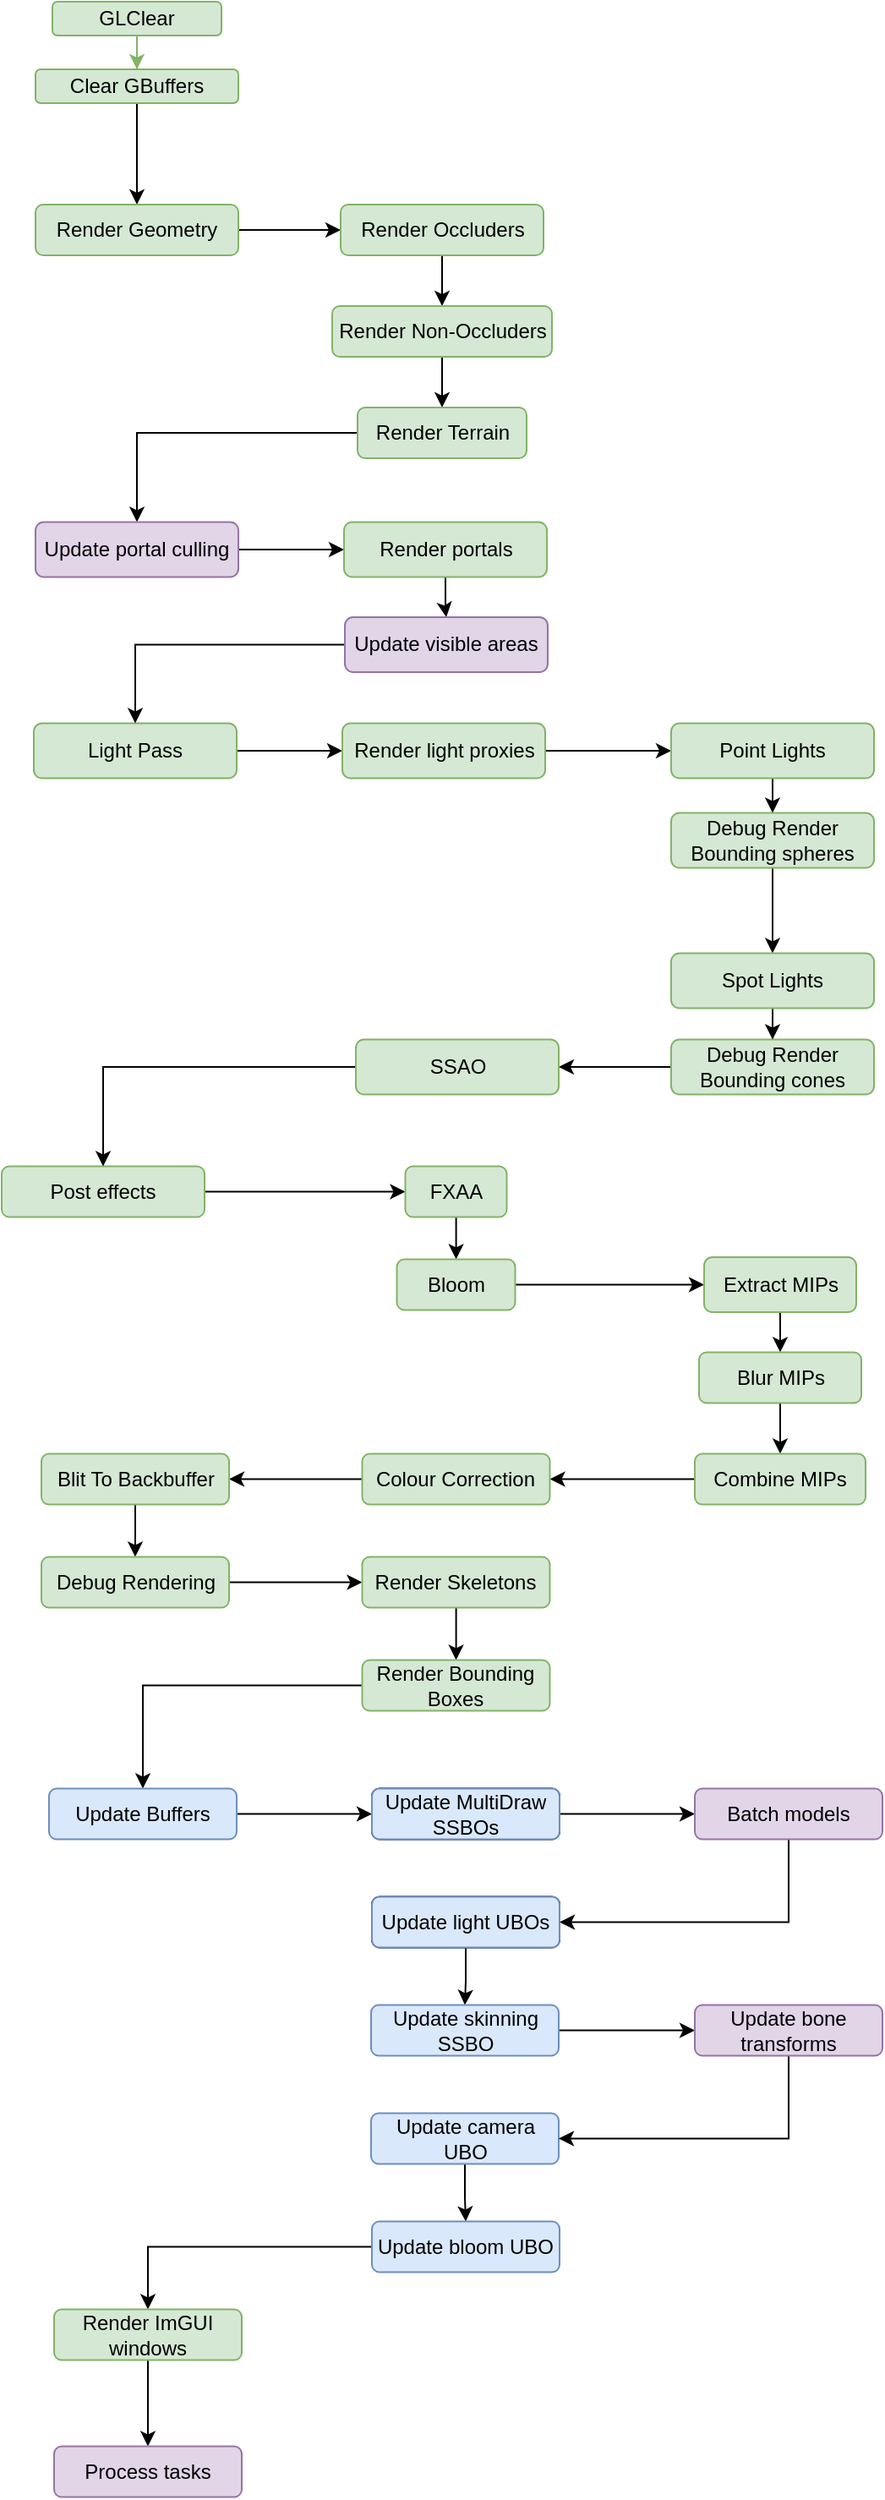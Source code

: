 <mxfile version="20.5.3" type="device"><diagram id="C5RBs43oDa-KdzZeNtuy" name="Page-1"><mxGraphModel dx="1178" dy="641" grid="0" gridSize="10" guides="1" tooltips="1" connect="1" arrows="1" fold="1" page="0" pageScale="1" pageWidth="827" pageHeight="1169" math="0" shadow="0"><root><mxCell id="WIyWlLk6GJQsqaUBKTNV-0"/><mxCell id="WIyWlLk6GJQsqaUBKTNV-1" parent="WIyWlLk6GJQsqaUBKTNV-0"/><mxCell id="azEwb-M1wzcPMQj55w-4-2" value="" style="edgeStyle=orthogonalEdgeStyle;rounded=0;orthogonalLoop=1;jettySize=auto;html=1;fillColor=#d5e8d4;strokeColor=#82b366;" edge="1" parent="WIyWlLk6GJQsqaUBKTNV-1" source="azEwb-M1wzcPMQj55w-4-0" target="azEwb-M1wzcPMQj55w-4-1"><mxGeometry relative="1" as="geometry"/></mxCell><mxCell id="azEwb-M1wzcPMQj55w-4-0" value="GLClear" style="rounded=1;whiteSpace=wrap;html=1;fillColor=#d5e8d4;strokeColor=#82b366;" vertex="1" parent="WIyWlLk6GJQsqaUBKTNV-1"><mxGeometry x="38" y="8" width="100" height="20" as="geometry"/></mxCell><mxCell id="azEwb-M1wzcPMQj55w-4-4" value="" style="edgeStyle=orthogonalEdgeStyle;rounded=0;orthogonalLoop=1;jettySize=auto;html=1;" edge="1" parent="WIyWlLk6GJQsqaUBKTNV-1" source="azEwb-M1wzcPMQj55w-4-1" target="azEwb-M1wzcPMQj55w-4-3"><mxGeometry relative="1" as="geometry"/></mxCell><mxCell id="azEwb-M1wzcPMQj55w-4-1" value="Clear GBuffers" style="rounded=1;whiteSpace=wrap;html=1;fillColor=#d5e8d4;strokeColor=#82b366;" vertex="1" parent="WIyWlLk6GJQsqaUBKTNV-1"><mxGeometry x="28" y="48" width="120" height="20" as="geometry"/></mxCell><mxCell id="azEwb-M1wzcPMQj55w-4-6" value="" style="edgeStyle=orthogonalEdgeStyle;rounded=0;orthogonalLoop=1;jettySize=auto;html=1;" edge="1" parent="WIyWlLk6GJQsqaUBKTNV-1" source="azEwb-M1wzcPMQj55w-4-3" target="azEwb-M1wzcPMQj55w-4-5"><mxGeometry relative="1" as="geometry"/></mxCell><mxCell id="azEwb-M1wzcPMQj55w-4-3" value="Render Geometry" style="whiteSpace=wrap;html=1;rounded=1;fillColor=#d5e8d4;strokeColor=#82b366;" vertex="1" parent="WIyWlLk6GJQsqaUBKTNV-1"><mxGeometry x="28" y="128" width="120" height="30" as="geometry"/></mxCell><mxCell id="azEwb-M1wzcPMQj55w-4-8" value="" style="edgeStyle=orthogonalEdgeStyle;rounded=0;orthogonalLoop=1;jettySize=auto;html=1;" edge="1" parent="WIyWlLk6GJQsqaUBKTNV-1" source="azEwb-M1wzcPMQj55w-4-5" target="azEwb-M1wzcPMQj55w-4-7"><mxGeometry relative="1" as="geometry"/></mxCell><mxCell id="azEwb-M1wzcPMQj55w-4-5" value="Render Occluders" style="whiteSpace=wrap;html=1;rounded=1;fillColor=#d5e8d4;strokeColor=#82b366;" vertex="1" parent="WIyWlLk6GJQsqaUBKTNV-1"><mxGeometry x="208.5" y="128" width="120" height="30" as="geometry"/></mxCell><mxCell id="azEwb-M1wzcPMQj55w-4-53" value="" style="edgeStyle=orthogonalEdgeStyle;rounded=0;orthogonalLoop=1;jettySize=auto;html=1;" edge="1" parent="WIyWlLk6GJQsqaUBKTNV-1" source="azEwb-M1wzcPMQj55w-4-7" target="azEwb-M1wzcPMQj55w-4-9"><mxGeometry relative="1" as="geometry"/></mxCell><mxCell id="azEwb-M1wzcPMQj55w-4-7" value="Render Non-Occluders" style="whiteSpace=wrap;html=1;rounded=1;fillColor=#d5e8d4;strokeColor=#82b366;" vertex="1" parent="WIyWlLk6GJQsqaUBKTNV-1"><mxGeometry x="203.5" y="188" width="130" height="30" as="geometry"/></mxCell><mxCell id="azEwb-M1wzcPMQj55w-4-12" value="" style="edgeStyle=orthogonalEdgeStyle;rounded=0;orthogonalLoop=1;jettySize=auto;html=1;entryX=0.5;entryY=0;entryDx=0;entryDy=0;exitX=0;exitY=0.5;exitDx=0;exitDy=0;" edge="1" parent="WIyWlLk6GJQsqaUBKTNV-1" source="azEwb-M1wzcPMQj55w-4-9" target="azEwb-M1wzcPMQj55w-4-11"><mxGeometry relative="1" as="geometry"><mxPoint x="218.5" y="332" as="sourcePoint"/></mxGeometry></mxCell><mxCell id="azEwb-M1wzcPMQj55w-4-9" value="Render Terrain" style="whiteSpace=wrap;html=1;rounded=1;fillColor=#d5e8d4;strokeColor=#82b366;" vertex="1" parent="WIyWlLk6GJQsqaUBKTNV-1"><mxGeometry x="218.5" y="248" width="100" height="30" as="geometry"/></mxCell><mxCell id="azEwb-M1wzcPMQj55w-4-72" style="edgeStyle=orthogonalEdgeStyle;rounded=0;orthogonalLoop=1;jettySize=auto;html=1;" edge="1" parent="WIyWlLk6GJQsqaUBKTNV-1" source="azEwb-M1wzcPMQj55w-4-11" target="azEwb-M1wzcPMQj55w-4-71"><mxGeometry relative="1" as="geometry"/></mxCell><mxCell id="azEwb-M1wzcPMQj55w-4-11" value="Update portal culling" style="whiteSpace=wrap;html=1;rounded=1;fillColor=#e1d5e7;strokeColor=#9673a6;" vertex="1" parent="WIyWlLk6GJQsqaUBKTNV-1"><mxGeometry x="28" y="315.75" width="120" height="32.5" as="geometry"/></mxCell><mxCell id="azEwb-M1wzcPMQj55w-4-16" value="" style="edgeStyle=orthogonalEdgeStyle;rounded=0;orthogonalLoop=1;jettySize=auto;html=1;exitX=1;exitY=0.5;exitDx=0;exitDy=0;entryX=0;entryY=0.5;entryDx=0;entryDy=0;" edge="1" parent="WIyWlLk6GJQsqaUBKTNV-1" source="azEwb-M1wzcPMQj55w-4-13" target="azEwb-M1wzcPMQj55w-4-15"><mxGeometry relative="1" as="geometry"/></mxCell><mxCell id="azEwb-M1wzcPMQj55w-4-13" value="Post effects" style="whiteSpace=wrap;html=1;rounded=1;fillColor=#d5e8d4;strokeColor=#82b366;" vertex="1" parent="WIyWlLk6GJQsqaUBKTNV-1"><mxGeometry x="8" y="696.75" width="120" height="30" as="geometry"/></mxCell><mxCell id="azEwb-M1wzcPMQj55w-4-18" value="" style="edgeStyle=orthogonalEdgeStyle;rounded=0;orthogonalLoop=1;jettySize=auto;html=1;" edge="1" parent="WIyWlLk6GJQsqaUBKTNV-1" source="azEwb-M1wzcPMQj55w-4-15" target="azEwb-M1wzcPMQj55w-4-17"><mxGeometry relative="1" as="geometry"/></mxCell><mxCell id="azEwb-M1wzcPMQj55w-4-15" value="FXAA" style="whiteSpace=wrap;html=1;rounded=1;fillColor=#d5e8d4;strokeColor=#82b366;" vertex="1" parent="WIyWlLk6GJQsqaUBKTNV-1"><mxGeometry x="246.75" y="696.75" width="60" height="30" as="geometry"/></mxCell><mxCell id="azEwb-M1wzcPMQj55w-4-20" value="" style="edgeStyle=orthogonalEdgeStyle;rounded=0;orthogonalLoop=1;jettySize=auto;html=1;" edge="1" parent="WIyWlLk6GJQsqaUBKTNV-1" source="azEwb-M1wzcPMQj55w-4-17" target="azEwb-M1wzcPMQj55w-4-19"><mxGeometry relative="1" as="geometry"/></mxCell><mxCell id="azEwb-M1wzcPMQj55w-4-17" value="Bloom" style="whiteSpace=wrap;html=1;rounded=1;fillColor=#d5e8d4;strokeColor=#82b366;" vertex="1" parent="WIyWlLk6GJQsqaUBKTNV-1"><mxGeometry x="241.75" y="751.75" width="70" height="30" as="geometry"/></mxCell><mxCell id="azEwb-M1wzcPMQj55w-4-22" value="" style="edgeStyle=orthogonalEdgeStyle;rounded=0;orthogonalLoop=1;jettySize=auto;html=1;" edge="1" parent="WIyWlLk6GJQsqaUBKTNV-1" source="azEwb-M1wzcPMQj55w-4-19" target="azEwb-M1wzcPMQj55w-4-21"><mxGeometry relative="1" as="geometry"/></mxCell><mxCell id="azEwb-M1wzcPMQj55w-4-19" value="Extract MIPs" style="whiteSpace=wrap;html=1;rounded=1;fillColor=#d5e8d4;strokeColor=#82b366;" vertex="1" parent="WIyWlLk6GJQsqaUBKTNV-1"><mxGeometry x="423.5" y="750.5" width="90" height="32.5" as="geometry"/></mxCell><mxCell id="azEwb-M1wzcPMQj55w-4-24" value="" style="edgeStyle=orthogonalEdgeStyle;rounded=0;orthogonalLoop=1;jettySize=auto;html=1;" edge="1" parent="WIyWlLk6GJQsqaUBKTNV-1" source="azEwb-M1wzcPMQj55w-4-21" target="azEwb-M1wzcPMQj55w-4-23"><mxGeometry relative="1" as="geometry"/></mxCell><mxCell id="azEwb-M1wzcPMQj55w-4-21" value="Blur MIPs" style="whiteSpace=wrap;html=1;rounded=1;fillColor=#d5e8d4;strokeColor=#82b366;" vertex="1" parent="WIyWlLk6GJQsqaUBKTNV-1"><mxGeometry x="420.5" y="806.75" width="96" height="30" as="geometry"/></mxCell><mxCell id="azEwb-M1wzcPMQj55w-4-26" value="" style="edgeStyle=orthogonalEdgeStyle;rounded=0;orthogonalLoop=1;jettySize=auto;html=1;entryX=1;entryY=0.5;entryDx=0;entryDy=0;" edge="1" parent="WIyWlLk6GJQsqaUBKTNV-1" source="azEwb-M1wzcPMQj55w-4-23" target="azEwb-M1wzcPMQj55w-4-25"><mxGeometry relative="1" as="geometry"><mxPoint x="361" y="881.779" as="targetPoint"/></mxGeometry></mxCell><mxCell id="azEwb-M1wzcPMQj55w-4-23" value="Combine MIPs" style="whiteSpace=wrap;html=1;rounded=1;fillColor=#d5e8d4;strokeColor=#82b366;" vertex="1" parent="WIyWlLk6GJQsqaUBKTNV-1"><mxGeometry x="418" y="866.75" width="101" height="30" as="geometry"/></mxCell><mxCell id="azEwb-M1wzcPMQj55w-4-30" value="" style="edgeStyle=orthogonalEdgeStyle;rounded=0;orthogonalLoop=1;jettySize=auto;html=1;" edge="1" parent="WIyWlLk6GJQsqaUBKTNV-1" source="azEwb-M1wzcPMQj55w-4-25" target="azEwb-M1wzcPMQj55w-4-29"><mxGeometry relative="1" as="geometry"/></mxCell><mxCell id="azEwb-M1wzcPMQj55w-4-25" value="Colour Correction" style="whiteSpace=wrap;html=1;rounded=1;fillColor=#d5e8d4;strokeColor=#82b366;" vertex="1" parent="WIyWlLk6GJQsqaUBKTNV-1"><mxGeometry x="221.25" y="866.75" width="111" height="30" as="geometry"/></mxCell><mxCell id="azEwb-M1wzcPMQj55w-4-32" value="" style="edgeStyle=orthogonalEdgeStyle;rounded=0;orthogonalLoop=1;jettySize=auto;html=1;" edge="1" parent="WIyWlLk6GJQsqaUBKTNV-1" source="azEwb-M1wzcPMQj55w-4-29" target="azEwb-M1wzcPMQj55w-4-31"><mxGeometry relative="1" as="geometry"/></mxCell><mxCell id="azEwb-M1wzcPMQj55w-4-29" value="Blit To Backbuffer" style="whiteSpace=wrap;html=1;rounded=1;fillColor=#d5e8d4;strokeColor=#82b366;" vertex="1" parent="WIyWlLk6GJQsqaUBKTNV-1"><mxGeometry x="31.5" y="866.75" width="111" height="30" as="geometry"/></mxCell><mxCell id="azEwb-M1wzcPMQj55w-4-34" value="" style="edgeStyle=orthogonalEdgeStyle;rounded=0;orthogonalLoop=1;jettySize=auto;html=1;" edge="1" parent="WIyWlLk6GJQsqaUBKTNV-1" source="azEwb-M1wzcPMQj55w-4-31" target="azEwb-M1wzcPMQj55w-4-33"><mxGeometry relative="1" as="geometry"/></mxCell><mxCell id="azEwb-M1wzcPMQj55w-4-31" value="Debug Rendering" style="whiteSpace=wrap;html=1;rounded=1;fillColor=#d5e8d4;strokeColor=#82b366;" vertex="1" parent="WIyWlLk6GJQsqaUBKTNV-1"><mxGeometry x="31.5" y="927.75" width="111" height="30" as="geometry"/></mxCell><mxCell id="azEwb-M1wzcPMQj55w-4-36" value="" style="edgeStyle=orthogonalEdgeStyle;rounded=0;orthogonalLoop=1;jettySize=auto;html=1;" edge="1" parent="WIyWlLk6GJQsqaUBKTNV-1" source="azEwb-M1wzcPMQj55w-4-33" target="azEwb-M1wzcPMQj55w-4-35"><mxGeometry relative="1" as="geometry"/></mxCell><mxCell id="azEwb-M1wzcPMQj55w-4-33" value="Render Skeletons" style="whiteSpace=wrap;html=1;rounded=1;fillColor=#d5e8d4;strokeColor=#82b366;" vertex="1" parent="WIyWlLk6GJQsqaUBKTNV-1"><mxGeometry x="221.25" y="927.75" width="111" height="30" as="geometry"/></mxCell><mxCell id="azEwb-M1wzcPMQj55w-4-55" value="" style="edgeStyle=orthogonalEdgeStyle;rounded=0;orthogonalLoop=1;jettySize=auto;html=1;" edge="1" parent="WIyWlLk6GJQsqaUBKTNV-1" source="azEwb-M1wzcPMQj55w-4-35" target="azEwb-M1wzcPMQj55w-4-54"><mxGeometry relative="1" as="geometry"/></mxCell><mxCell id="azEwb-M1wzcPMQj55w-4-35" value="Render Bounding Boxes" style="whiteSpace=wrap;html=1;rounded=1;fillColor=#d5e8d4;strokeColor=#82b366;" vertex="1" parent="WIyWlLk6GJQsqaUBKTNV-1"><mxGeometry x="221.25" y="988.75" width="111" height="30" as="geometry"/></mxCell><mxCell id="azEwb-M1wzcPMQj55w-4-40" value="" style="edgeStyle=orthogonalEdgeStyle;rounded=0;orthogonalLoop=1;jettySize=auto;html=1;" edge="1" parent="WIyWlLk6GJQsqaUBKTNV-1" source="azEwb-M1wzcPMQj55w-4-37" target="azEwb-M1wzcPMQj55w-4-39"><mxGeometry relative="1" as="geometry"/></mxCell><mxCell id="azEwb-M1wzcPMQj55w-4-37" value="Light Pass" style="whiteSpace=wrap;html=1;rounded=1;fillColor=#d5e8d4;strokeColor=#82b366;" vertex="1" parent="WIyWlLk6GJQsqaUBKTNV-1"><mxGeometry x="27" y="434.75" width="120" height="32.5" as="geometry"/></mxCell><mxCell id="azEwb-M1wzcPMQj55w-4-42" value="" style="edgeStyle=orthogonalEdgeStyle;rounded=0;orthogonalLoop=1;jettySize=auto;html=1;" edge="1" parent="WIyWlLk6GJQsqaUBKTNV-1" source="azEwb-M1wzcPMQj55w-4-39" target="azEwb-M1wzcPMQj55w-4-41"><mxGeometry relative="1" as="geometry"/></mxCell><mxCell id="azEwb-M1wzcPMQj55w-4-39" value="Render light proxies" style="whiteSpace=wrap;html=1;rounded=1;fillColor=#d5e8d4;strokeColor=#82b366;" vertex="1" parent="WIyWlLk6GJQsqaUBKTNV-1"><mxGeometry x="209.5" y="434.75" width="120" height="32.5" as="geometry"/></mxCell><mxCell id="azEwb-M1wzcPMQj55w-4-44" value="" style="edgeStyle=orthogonalEdgeStyle;rounded=0;orthogonalLoop=1;jettySize=auto;html=1;" edge="1" parent="WIyWlLk6GJQsqaUBKTNV-1" source="azEwb-M1wzcPMQj55w-4-41" target="azEwb-M1wzcPMQj55w-4-43"><mxGeometry relative="1" as="geometry"/></mxCell><mxCell id="azEwb-M1wzcPMQj55w-4-41" value="Point Lights" style="whiteSpace=wrap;html=1;rounded=1;fillColor=#d5e8d4;strokeColor=#82b366;" vertex="1" parent="WIyWlLk6GJQsqaUBKTNV-1"><mxGeometry x="404" y="434.75" width="120" height="32.5" as="geometry"/></mxCell><mxCell id="azEwb-M1wzcPMQj55w-4-46" value="" style="edgeStyle=orthogonalEdgeStyle;rounded=0;orthogonalLoop=1;jettySize=auto;html=1;" edge="1" parent="WIyWlLk6GJQsqaUBKTNV-1" source="azEwb-M1wzcPMQj55w-4-43" target="azEwb-M1wzcPMQj55w-4-45"><mxGeometry relative="1" as="geometry"/></mxCell><mxCell id="azEwb-M1wzcPMQj55w-4-43" value="Debug Render Bounding spheres" style="whiteSpace=wrap;html=1;rounded=1;fillColor=#d5e8d4;strokeColor=#82b366;" vertex="1" parent="WIyWlLk6GJQsqaUBKTNV-1"><mxGeometry x="404" y="487.75" width="120" height="32.5" as="geometry"/></mxCell><mxCell id="azEwb-M1wzcPMQj55w-4-49" value="" style="edgeStyle=orthogonalEdgeStyle;rounded=0;orthogonalLoop=1;jettySize=auto;html=1;" edge="1" parent="WIyWlLk6GJQsqaUBKTNV-1" source="azEwb-M1wzcPMQj55w-4-45" target="azEwb-M1wzcPMQj55w-4-48"><mxGeometry relative="1" as="geometry"/></mxCell><mxCell id="azEwb-M1wzcPMQj55w-4-45" value="Spot Lights" style="whiteSpace=wrap;html=1;rounded=1;fillColor=#d5e8d4;strokeColor=#82b366;" vertex="1" parent="WIyWlLk6GJQsqaUBKTNV-1"><mxGeometry x="404" y="570.75" width="120" height="32.5" as="geometry"/></mxCell><mxCell id="azEwb-M1wzcPMQj55w-4-51" value="" style="edgeStyle=orthogonalEdgeStyle;rounded=0;orthogonalLoop=1;jettySize=auto;html=1;" edge="1" parent="WIyWlLk6GJQsqaUBKTNV-1" source="azEwb-M1wzcPMQj55w-4-48" target="azEwb-M1wzcPMQj55w-4-50"><mxGeometry relative="1" as="geometry"/></mxCell><mxCell id="azEwb-M1wzcPMQj55w-4-48" value="Debug Render Bounding cones" style="whiteSpace=wrap;html=1;rounded=1;fillColor=#d5e8d4;strokeColor=#82b366;" vertex="1" parent="WIyWlLk6GJQsqaUBKTNV-1"><mxGeometry x="404" y="621.75" width="120" height="32.5" as="geometry"/></mxCell><mxCell id="azEwb-M1wzcPMQj55w-4-52" style="edgeStyle=orthogonalEdgeStyle;rounded=0;orthogonalLoop=1;jettySize=auto;html=1;" edge="1" parent="WIyWlLk6GJQsqaUBKTNV-1" source="azEwb-M1wzcPMQj55w-4-50" target="azEwb-M1wzcPMQj55w-4-13"><mxGeometry relative="1" as="geometry"/></mxCell><mxCell id="azEwb-M1wzcPMQj55w-4-50" value="SSAO" style="whiteSpace=wrap;html=1;rounded=1;fillColor=#d5e8d4;strokeColor=#82b366;" vertex="1" parent="WIyWlLk6GJQsqaUBKTNV-1"><mxGeometry x="217.5" y="621.75" width="120" height="32.5" as="geometry"/></mxCell><mxCell id="azEwb-M1wzcPMQj55w-4-57" value="" style="edgeStyle=orthogonalEdgeStyle;rounded=0;orthogonalLoop=1;jettySize=auto;html=1;" edge="1" parent="WIyWlLk6GJQsqaUBKTNV-1" source="azEwb-M1wzcPMQj55w-4-54" target="azEwb-M1wzcPMQj55w-4-56"><mxGeometry relative="1" as="geometry"/></mxCell><mxCell id="azEwb-M1wzcPMQj55w-4-54" value="Update Buffers" style="whiteSpace=wrap;html=1;rounded=1;fillColor=#dae8fc;strokeColor=#6c8ebf;" vertex="1" parent="WIyWlLk6GJQsqaUBKTNV-1"><mxGeometry x="36" y="1064.75" width="111" height="30" as="geometry"/></mxCell><mxCell id="azEwb-M1wzcPMQj55w-4-56" value="Update MultiDraw SSBOs" style="whiteSpace=wrap;html=1;rounded=1;" vertex="1" parent="WIyWlLk6GJQsqaUBKTNV-1"><mxGeometry x="227" y="1064.75" width="111" height="30" as="geometry"/></mxCell><mxCell id="azEwb-M1wzcPMQj55w-4-61" value="" style="edgeStyle=orthogonalEdgeStyle;rounded=0;orthogonalLoop=1;jettySize=auto;html=1;" edge="1" parent="WIyWlLk6GJQsqaUBKTNV-1" source="azEwb-M1wzcPMQj55w-4-58" target="azEwb-M1wzcPMQj55w-4-60"><mxGeometry relative="1" as="geometry"/></mxCell><mxCell id="azEwb-M1wzcPMQj55w-4-58" value="Update light UBOs" style="whiteSpace=wrap;html=1;rounded=1;" vertex="1" parent="WIyWlLk6GJQsqaUBKTNV-1"><mxGeometry x="227" y="1128.75" width="111" height="30" as="geometry"/></mxCell><mxCell id="azEwb-M1wzcPMQj55w-4-85" value="" style="edgeStyle=orthogonalEdgeStyle;rounded=0;orthogonalLoop=1;jettySize=auto;html=1;" edge="1" parent="WIyWlLk6GJQsqaUBKTNV-1" source="azEwb-M1wzcPMQj55w-4-60" target="azEwb-M1wzcPMQj55w-4-84"><mxGeometry relative="1" as="geometry"/></mxCell><mxCell id="azEwb-M1wzcPMQj55w-4-60" value="Update skinning SSBO" style="whiteSpace=wrap;html=1;rounded=1;fillColor=#dae8fc;strokeColor=#6c8ebf;" vertex="1" parent="WIyWlLk6GJQsqaUBKTNV-1"><mxGeometry x="226.5" y="1192.75" width="111" height="30" as="geometry"/></mxCell><mxCell id="azEwb-M1wzcPMQj55w-4-65" value="" style="edgeStyle=orthogonalEdgeStyle;rounded=0;orthogonalLoop=1;jettySize=auto;html=1;" edge="1" parent="WIyWlLk6GJQsqaUBKTNV-1" source="azEwb-M1wzcPMQj55w-4-62" target="azEwb-M1wzcPMQj55w-4-64"><mxGeometry relative="1" as="geometry"/></mxCell><mxCell id="azEwb-M1wzcPMQj55w-4-62" value="Update camera UBO" style="whiteSpace=wrap;html=1;rounded=1;fillColor=#dae8fc;strokeColor=#6c8ebf;" vertex="1" parent="WIyWlLk6GJQsqaUBKTNV-1"><mxGeometry x="226.5" y="1256.75" width="111" height="30" as="geometry"/></mxCell><mxCell id="azEwb-M1wzcPMQj55w-4-67" value="" style="edgeStyle=orthogonalEdgeStyle;rounded=0;orthogonalLoop=1;jettySize=auto;html=1;" edge="1" parent="WIyWlLk6GJQsqaUBKTNV-1" source="azEwb-M1wzcPMQj55w-4-64" target="azEwb-M1wzcPMQj55w-4-66"><mxGeometry relative="1" as="geometry"/></mxCell><mxCell id="azEwb-M1wzcPMQj55w-4-64" value="Update bloom UBO" style="whiteSpace=wrap;html=1;rounded=1;fillColor=#dae8fc;strokeColor=#6c8ebf;" vertex="1" parent="WIyWlLk6GJQsqaUBKTNV-1"><mxGeometry x="227" y="1320.75" width="111" height="30" as="geometry"/></mxCell><mxCell id="azEwb-M1wzcPMQj55w-4-69" value="" style="edgeStyle=orthogonalEdgeStyle;rounded=0;orthogonalLoop=1;jettySize=auto;html=1;" edge="1" parent="WIyWlLk6GJQsqaUBKTNV-1" source="azEwb-M1wzcPMQj55w-4-66" target="azEwb-M1wzcPMQj55w-4-68"><mxGeometry relative="1" as="geometry"/></mxCell><mxCell id="azEwb-M1wzcPMQj55w-4-66" value="Render ImGUI windows" style="whiteSpace=wrap;html=1;rounded=1;fillColor=#d5e8d4;strokeColor=#82b366;" vertex="1" parent="WIyWlLk6GJQsqaUBKTNV-1"><mxGeometry x="39" y="1372.75" width="111" height="30" as="geometry"/></mxCell><mxCell id="azEwb-M1wzcPMQj55w-4-68" value="Process tasks" style="whiteSpace=wrap;html=1;rounded=1;fillColor=#e1d5e7;strokeColor=#9673a6;" vertex="1" parent="WIyWlLk6GJQsqaUBKTNV-1"><mxGeometry x="39" y="1453.75" width="111" height="30" as="geometry"/></mxCell><mxCell id="azEwb-M1wzcPMQj55w-4-75" style="edgeStyle=orthogonalEdgeStyle;rounded=0;orthogonalLoop=1;jettySize=auto;html=1;" edge="1" parent="WIyWlLk6GJQsqaUBKTNV-1" source="azEwb-M1wzcPMQj55w-4-71" target="azEwb-M1wzcPMQj55w-4-74"><mxGeometry relative="1" as="geometry"/></mxCell><mxCell id="azEwb-M1wzcPMQj55w-4-71" value="Render portals" style="whiteSpace=wrap;html=1;rounded=1;fillColor=#d5e8d4;strokeColor=#82b366;" vertex="1" parent="WIyWlLk6GJQsqaUBKTNV-1"><mxGeometry x="210.5" y="315.75" width="120" height="32.5" as="geometry"/></mxCell><mxCell id="azEwb-M1wzcPMQj55w-4-76" style="edgeStyle=orthogonalEdgeStyle;rounded=0;orthogonalLoop=1;jettySize=auto;html=1;" edge="1" parent="WIyWlLk6GJQsqaUBKTNV-1" source="azEwb-M1wzcPMQj55w-4-74" target="azEwb-M1wzcPMQj55w-4-37"><mxGeometry relative="1" as="geometry"/></mxCell><mxCell id="azEwb-M1wzcPMQj55w-4-74" value="Update visible areas" style="whiteSpace=wrap;html=1;rounded=1;fillColor=#e1d5e7;strokeColor=#9673a6;" vertex="1" parent="WIyWlLk6GJQsqaUBKTNV-1"><mxGeometry x="211" y="372" width="120" height="32.5" as="geometry"/></mxCell><mxCell id="azEwb-M1wzcPMQj55w-4-83" value="" style="edgeStyle=orthogonalEdgeStyle;rounded=0;orthogonalLoop=1;jettySize=auto;html=1;" edge="1" parent="WIyWlLk6GJQsqaUBKTNV-1" source="azEwb-M1wzcPMQj55w-4-77" target="azEwb-M1wzcPMQj55w-4-79"><mxGeometry relative="1" as="geometry"/></mxCell><mxCell id="azEwb-M1wzcPMQj55w-4-77" value="Update MultiDraw SSBOs" style="whiteSpace=wrap;html=1;rounded=1;fillColor=#dae8fc;strokeColor=#6c8ebf;" vertex="1" parent="WIyWlLk6GJQsqaUBKTNV-1"><mxGeometry x="227" y="1064.75" width="111" height="30" as="geometry"/></mxCell><mxCell id="azEwb-M1wzcPMQj55w-4-78" value="Update light UBOs" style="whiteSpace=wrap;html=1;rounded=1;fillColor=#dae8fc;strokeColor=#6c8ebf;" vertex="1" parent="WIyWlLk6GJQsqaUBKTNV-1"><mxGeometry x="227" y="1128.75" width="111" height="30" as="geometry"/></mxCell><mxCell id="azEwb-M1wzcPMQj55w-4-82" style="edgeStyle=orthogonalEdgeStyle;rounded=0;orthogonalLoop=1;jettySize=auto;html=1;entryX=1;entryY=0.5;entryDx=0;entryDy=0;exitX=0.5;exitY=1;exitDx=0;exitDy=0;" edge="1" parent="WIyWlLk6GJQsqaUBKTNV-1" source="azEwb-M1wzcPMQj55w-4-79" target="azEwb-M1wzcPMQj55w-4-78"><mxGeometry relative="1" as="geometry"/></mxCell><mxCell id="azEwb-M1wzcPMQj55w-4-79" value="Batch models" style="whiteSpace=wrap;html=1;rounded=1;fillColor=#e1d5e7;strokeColor=#9673a6;" vertex="1" parent="WIyWlLk6GJQsqaUBKTNV-1"><mxGeometry x="418" y="1064.75" width="111" height="30" as="geometry"/></mxCell><mxCell id="azEwb-M1wzcPMQj55w-4-86" style="edgeStyle=orthogonalEdgeStyle;rounded=0;orthogonalLoop=1;jettySize=auto;html=1;entryX=1;entryY=0.5;entryDx=0;entryDy=0;exitX=0.5;exitY=1;exitDx=0;exitDy=0;" edge="1" parent="WIyWlLk6GJQsqaUBKTNV-1" source="azEwb-M1wzcPMQj55w-4-84" target="azEwb-M1wzcPMQj55w-4-62"><mxGeometry relative="1" as="geometry"/></mxCell><mxCell id="azEwb-M1wzcPMQj55w-4-84" value="Update bone transforms" style="whiteSpace=wrap;html=1;rounded=1;fillColor=#e1d5e7;strokeColor=#9673a6;" vertex="1" parent="WIyWlLk6GJQsqaUBKTNV-1"><mxGeometry x="418" y="1192.75" width="111" height="30" as="geometry"/></mxCell></root></mxGraphModel></diagram></mxfile>